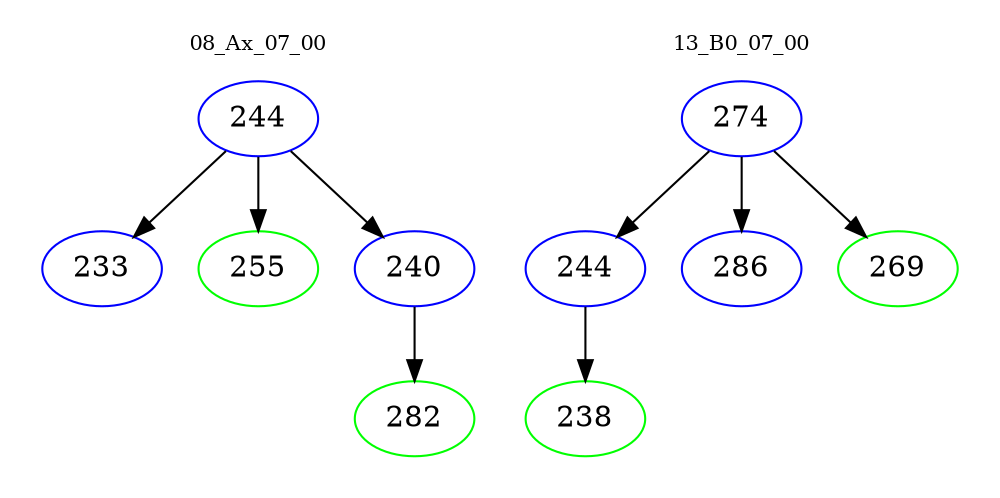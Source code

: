 digraph{
subgraph cluster_0 {
color = white
label = "08_Ax_07_00";
fontsize=10;
T0_244 [label="244", color="blue"]
T0_244 -> T0_233 [color="black"]
T0_233 [label="233", color="blue"]
T0_244 -> T0_255 [color="black"]
T0_255 [label="255", color="green"]
T0_244 -> T0_240 [color="black"]
T0_240 [label="240", color="blue"]
T0_240 -> T0_282 [color="black"]
T0_282 [label="282", color="green"]
}
subgraph cluster_1 {
color = white
label = "13_B0_07_00";
fontsize=10;
T1_274 [label="274", color="blue"]
T1_274 -> T1_244 [color="black"]
T1_244 [label="244", color="blue"]
T1_244 -> T1_238 [color="black"]
T1_238 [label="238", color="green"]
T1_274 -> T1_286 [color="black"]
T1_286 [label="286", color="blue"]
T1_274 -> T1_269 [color="black"]
T1_269 [label="269", color="green"]
}
}
